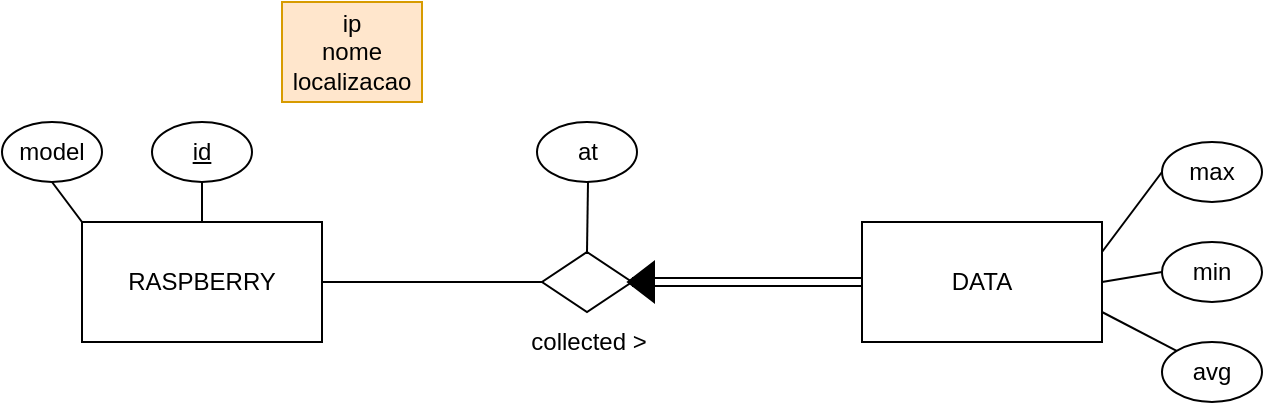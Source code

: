 <mxfile version="17.4.1" type="device"><diagram id="R2lEEEUBdFMjLlhIrx00" name="Page-1"><mxGraphModel dx="823" dy="457" grid="1" gridSize="10" guides="1" tooltips="1" connect="1" arrows="1" fold="1" page="1" pageScale="1" pageWidth="850" pageHeight="1100" math="0" shadow="0" extFonts="Permanent Marker^https://fonts.googleapis.com/css?family=Permanent+Marker"><root><mxCell id="0"/><mxCell id="1" parent="0"/><mxCell id="271Srkk6RszMGj-pe8Ku-4" style="edgeStyle=orthogonalEdgeStyle;rounded=0;orthogonalLoop=1;jettySize=auto;html=1;entryX=0;entryY=0.5;entryDx=0;entryDy=0;endArrow=none;endFill=0;" parent="1" source="271Srkk6RszMGj-pe8Ku-1" target="271Srkk6RszMGj-pe8Ku-3" edge="1"><mxGeometry relative="1" as="geometry"/></mxCell><mxCell id="271Srkk6RszMGj-pe8Ku-17" style="edgeStyle=orthogonalEdgeStyle;rounded=0;orthogonalLoop=1;jettySize=auto;html=1;exitX=0.5;exitY=0;exitDx=0;exitDy=0;entryX=0.5;entryY=1;entryDx=0;entryDy=0;endArrow=none;endFill=0;" parent="1" source="271Srkk6RszMGj-pe8Ku-1" target="271Srkk6RszMGj-pe8Ku-16" edge="1"><mxGeometry relative="1" as="geometry"/></mxCell><mxCell id="271Srkk6RszMGj-pe8Ku-19" style="rounded=0;orthogonalLoop=1;jettySize=auto;html=1;exitX=0;exitY=0;exitDx=0;exitDy=0;entryX=0.5;entryY=1;entryDx=0;entryDy=0;endArrow=none;endFill=0;strokeColor=default;" parent="1" source="271Srkk6RszMGj-pe8Ku-1" target="271Srkk6RszMGj-pe8Ku-18" edge="1"><mxGeometry relative="1" as="geometry"/></mxCell><mxCell id="271Srkk6RszMGj-pe8Ku-1" value="RASPBERRY" style="rounded=0;whiteSpace=wrap;html=1;" parent="1" vertex="1"><mxGeometry x="210" y="200" width="120" height="60" as="geometry"/></mxCell><mxCell id="271Srkk6RszMGj-pe8Ku-5" style="edgeStyle=orthogonalEdgeStyle;rounded=0;orthogonalLoop=1;jettySize=auto;html=1;exitX=0;exitY=0.5;exitDx=0;exitDy=0;entryX=1;entryY=0.5;entryDx=0;entryDy=0;endArrow=classic;endFill=1;shape=link;" parent="1" source="271Srkk6RszMGj-pe8Ku-2" target="271Srkk6RszMGj-pe8Ku-3" edge="1"><mxGeometry relative="1" as="geometry"/></mxCell><mxCell id="271Srkk6RszMGj-pe8Ku-24" style="edgeStyle=none;rounded=0;orthogonalLoop=1;jettySize=auto;html=1;exitX=1;exitY=0.25;exitDx=0;exitDy=0;entryX=0;entryY=0.5;entryDx=0;entryDy=0;endArrow=none;endFill=0;strokeColor=default;" parent="1" source="271Srkk6RszMGj-pe8Ku-2" target="271Srkk6RszMGj-pe8Ku-21" edge="1"><mxGeometry relative="1" as="geometry"/></mxCell><mxCell id="271Srkk6RszMGj-pe8Ku-25" style="edgeStyle=none;rounded=0;orthogonalLoop=1;jettySize=auto;html=1;exitX=1;exitY=0.5;exitDx=0;exitDy=0;entryX=0;entryY=0.5;entryDx=0;entryDy=0;endArrow=none;endFill=0;strokeColor=default;" parent="1" source="271Srkk6RszMGj-pe8Ku-2" target="271Srkk6RszMGj-pe8Ku-22" edge="1"><mxGeometry relative="1" as="geometry"/></mxCell><mxCell id="271Srkk6RszMGj-pe8Ku-26" style="edgeStyle=none;rounded=0;orthogonalLoop=1;jettySize=auto;html=1;exitX=1;exitY=0.75;exitDx=0;exitDy=0;entryX=0;entryY=0;entryDx=0;entryDy=0;endArrow=none;endFill=0;strokeColor=default;" parent="1" source="271Srkk6RszMGj-pe8Ku-2" target="271Srkk6RszMGj-pe8Ku-23" edge="1"><mxGeometry relative="1" as="geometry"/></mxCell><mxCell id="271Srkk6RszMGj-pe8Ku-2" value="DATA" style="rounded=0;whiteSpace=wrap;html=1;" parent="1" vertex="1"><mxGeometry x="600" y="200" width="120" height="60" as="geometry"/></mxCell><mxCell id="271Srkk6RszMGj-pe8Ku-12" style="edgeStyle=orthogonalEdgeStyle;rounded=0;orthogonalLoop=1;jettySize=auto;html=1;exitX=0.5;exitY=0;exitDx=0;exitDy=0;endArrow=none;endFill=0;" parent="1" source="271Srkk6RszMGj-pe8Ku-3" edge="1"><mxGeometry relative="1" as="geometry"><mxPoint x="463" y="180" as="targetPoint"/></mxGeometry></mxCell><mxCell id="271Srkk6RszMGj-pe8Ku-3" value="" style="rhombus;whiteSpace=wrap;html=1;" parent="1" vertex="1"><mxGeometry x="440" y="215" width="45" height="30" as="geometry"/></mxCell><mxCell id="271Srkk6RszMGj-pe8Ku-7" value="" style="triangle;whiteSpace=wrap;html=1;rotation=-180;fillColor=#000000;" parent="1" vertex="1"><mxGeometry x="483" y="220" width="13" height="20" as="geometry"/></mxCell><mxCell id="271Srkk6RszMGj-pe8Ku-11" value="collected &amp;gt;" style="text;html=1;align=center;verticalAlign=middle;resizable=0;points=[];autosize=1;strokeColor=none;fillColor=none;" parent="1" vertex="1"><mxGeometry x="427.5" y="250" width="70" height="20" as="geometry"/></mxCell><mxCell id="271Srkk6RszMGj-pe8Ku-13" value="at" style="ellipse;whiteSpace=wrap;html=1;fillColor=#FFFFFF;" parent="1" vertex="1"><mxGeometry x="437.5" y="150" width="50" height="30" as="geometry"/></mxCell><mxCell id="271Srkk6RszMGj-pe8Ku-16" value="&lt;u&gt;id&lt;/u&gt;" style="ellipse;whiteSpace=wrap;html=1;fillColor=#FFFFFF;" parent="1" vertex="1"><mxGeometry x="245" y="150" width="50" height="30" as="geometry"/></mxCell><mxCell id="271Srkk6RszMGj-pe8Ku-18" value="model" style="ellipse;whiteSpace=wrap;html=1;fillColor=#FFFFFF;" parent="1" vertex="1"><mxGeometry x="170" y="150" width="50" height="30" as="geometry"/></mxCell><mxCell id="271Srkk6RszMGj-pe8Ku-21" value="max" style="ellipse;whiteSpace=wrap;html=1;fillColor=#FFFFFF;" parent="1" vertex="1"><mxGeometry x="750" y="160" width="50" height="30" as="geometry"/></mxCell><mxCell id="271Srkk6RszMGj-pe8Ku-22" value="min" style="ellipse;whiteSpace=wrap;html=1;fillColor=#FFFFFF;" parent="1" vertex="1"><mxGeometry x="750" y="210" width="50" height="30" as="geometry"/></mxCell><mxCell id="271Srkk6RszMGj-pe8Ku-23" value="avg" style="ellipse;whiteSpace=wrap;html=1;fillColor=#FFFFFF;" parent="1" vertex="1"><mxGeometry x="750" y="260" width="50" height="30" as="geometry"/></mxCell><mxCell id="271Srkk6RszMGj-pe8Ku-27" value="ip&lt;br&gt;nome&lt;br&gt;localizacao" style="text;html=1;strokeColor=#d79b00;fillColor=#ffe6cc;align=center;verticalAlign=middle;whiteSpace=wrap;rounded=0;" parent="1" vertex="1"><mxGeometry x="310" y="90" width="70" height="50" as="geometry"/></mxCell></root></mxGraphModel></diagram></mxfile>